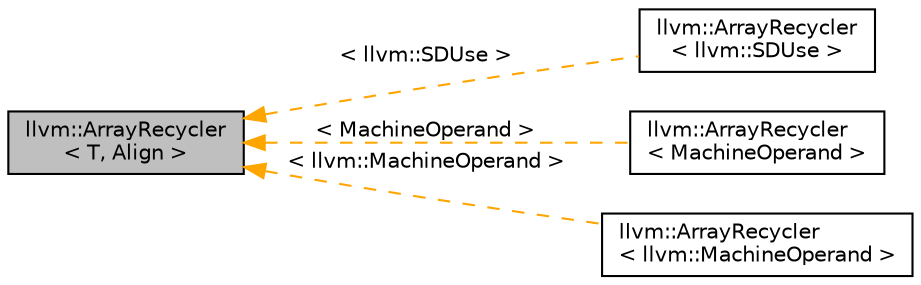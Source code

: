 digraph "llvm::ArrayRecycler&lt; T, Align &gt;"
{
 // LATEX_PDF_SIZE
  bgcolor="transparent";
  edge [fontname="Helvetica",fontsize="10",labelfontname="Helvetica",labelfontsize="10"];
  node [fontname="Helvetica",fontsize="10",shape=record];
  rankdir="LR";
  Node1 [label="llvm::ArrayRecycler\l\< T, Align \>",height=0.2,width=0.4,color="black", fillcolor="grey75", style="filled", fontcolor="black",tooltip="Recycle small arrays allocated from a BumpPtrAllocator."];
  Node1 -> Node2 [dir="back",color="orange",fontsize="10",style="dashed",label=" \< llvm::SDUse \>" ,fontname="Helvetica"];
  Node2 [label="llvm::ArrayRecycler\l\< llvm::SDUse \>",height=0.2,width=0.4,color="black",URL="$classllvm_1_1ArrayRecycler.html",tooltip=" "];
  Node1 -> Node3 [dir="back",color="orange",fontsize="10",style="dashed",label=" \< MachineOperand \>" ,fontname="Helvetica"];
  Node3 [label="llvm::ArrayRecycler\l\< MachineOperand \>",height=0.2,width=0.4,color="black",URL="$classllvm_1_1ArrayRecycler.html",tooltip=" "];
  Node1 -> Node4 [dir="back",color="orange",fontsize="10",style="dashed",label=" \< llvm::MachineOperand \>" ,fontname="Helvetica"];
  Node4 [label="llvm::ArrayRecycler\l\< llvm::MachineOperand \>",height=0.2,width=0.4,color="black",URL="$classllvm_1_1ArrayRecycler.html",tooltip=" "];
}
